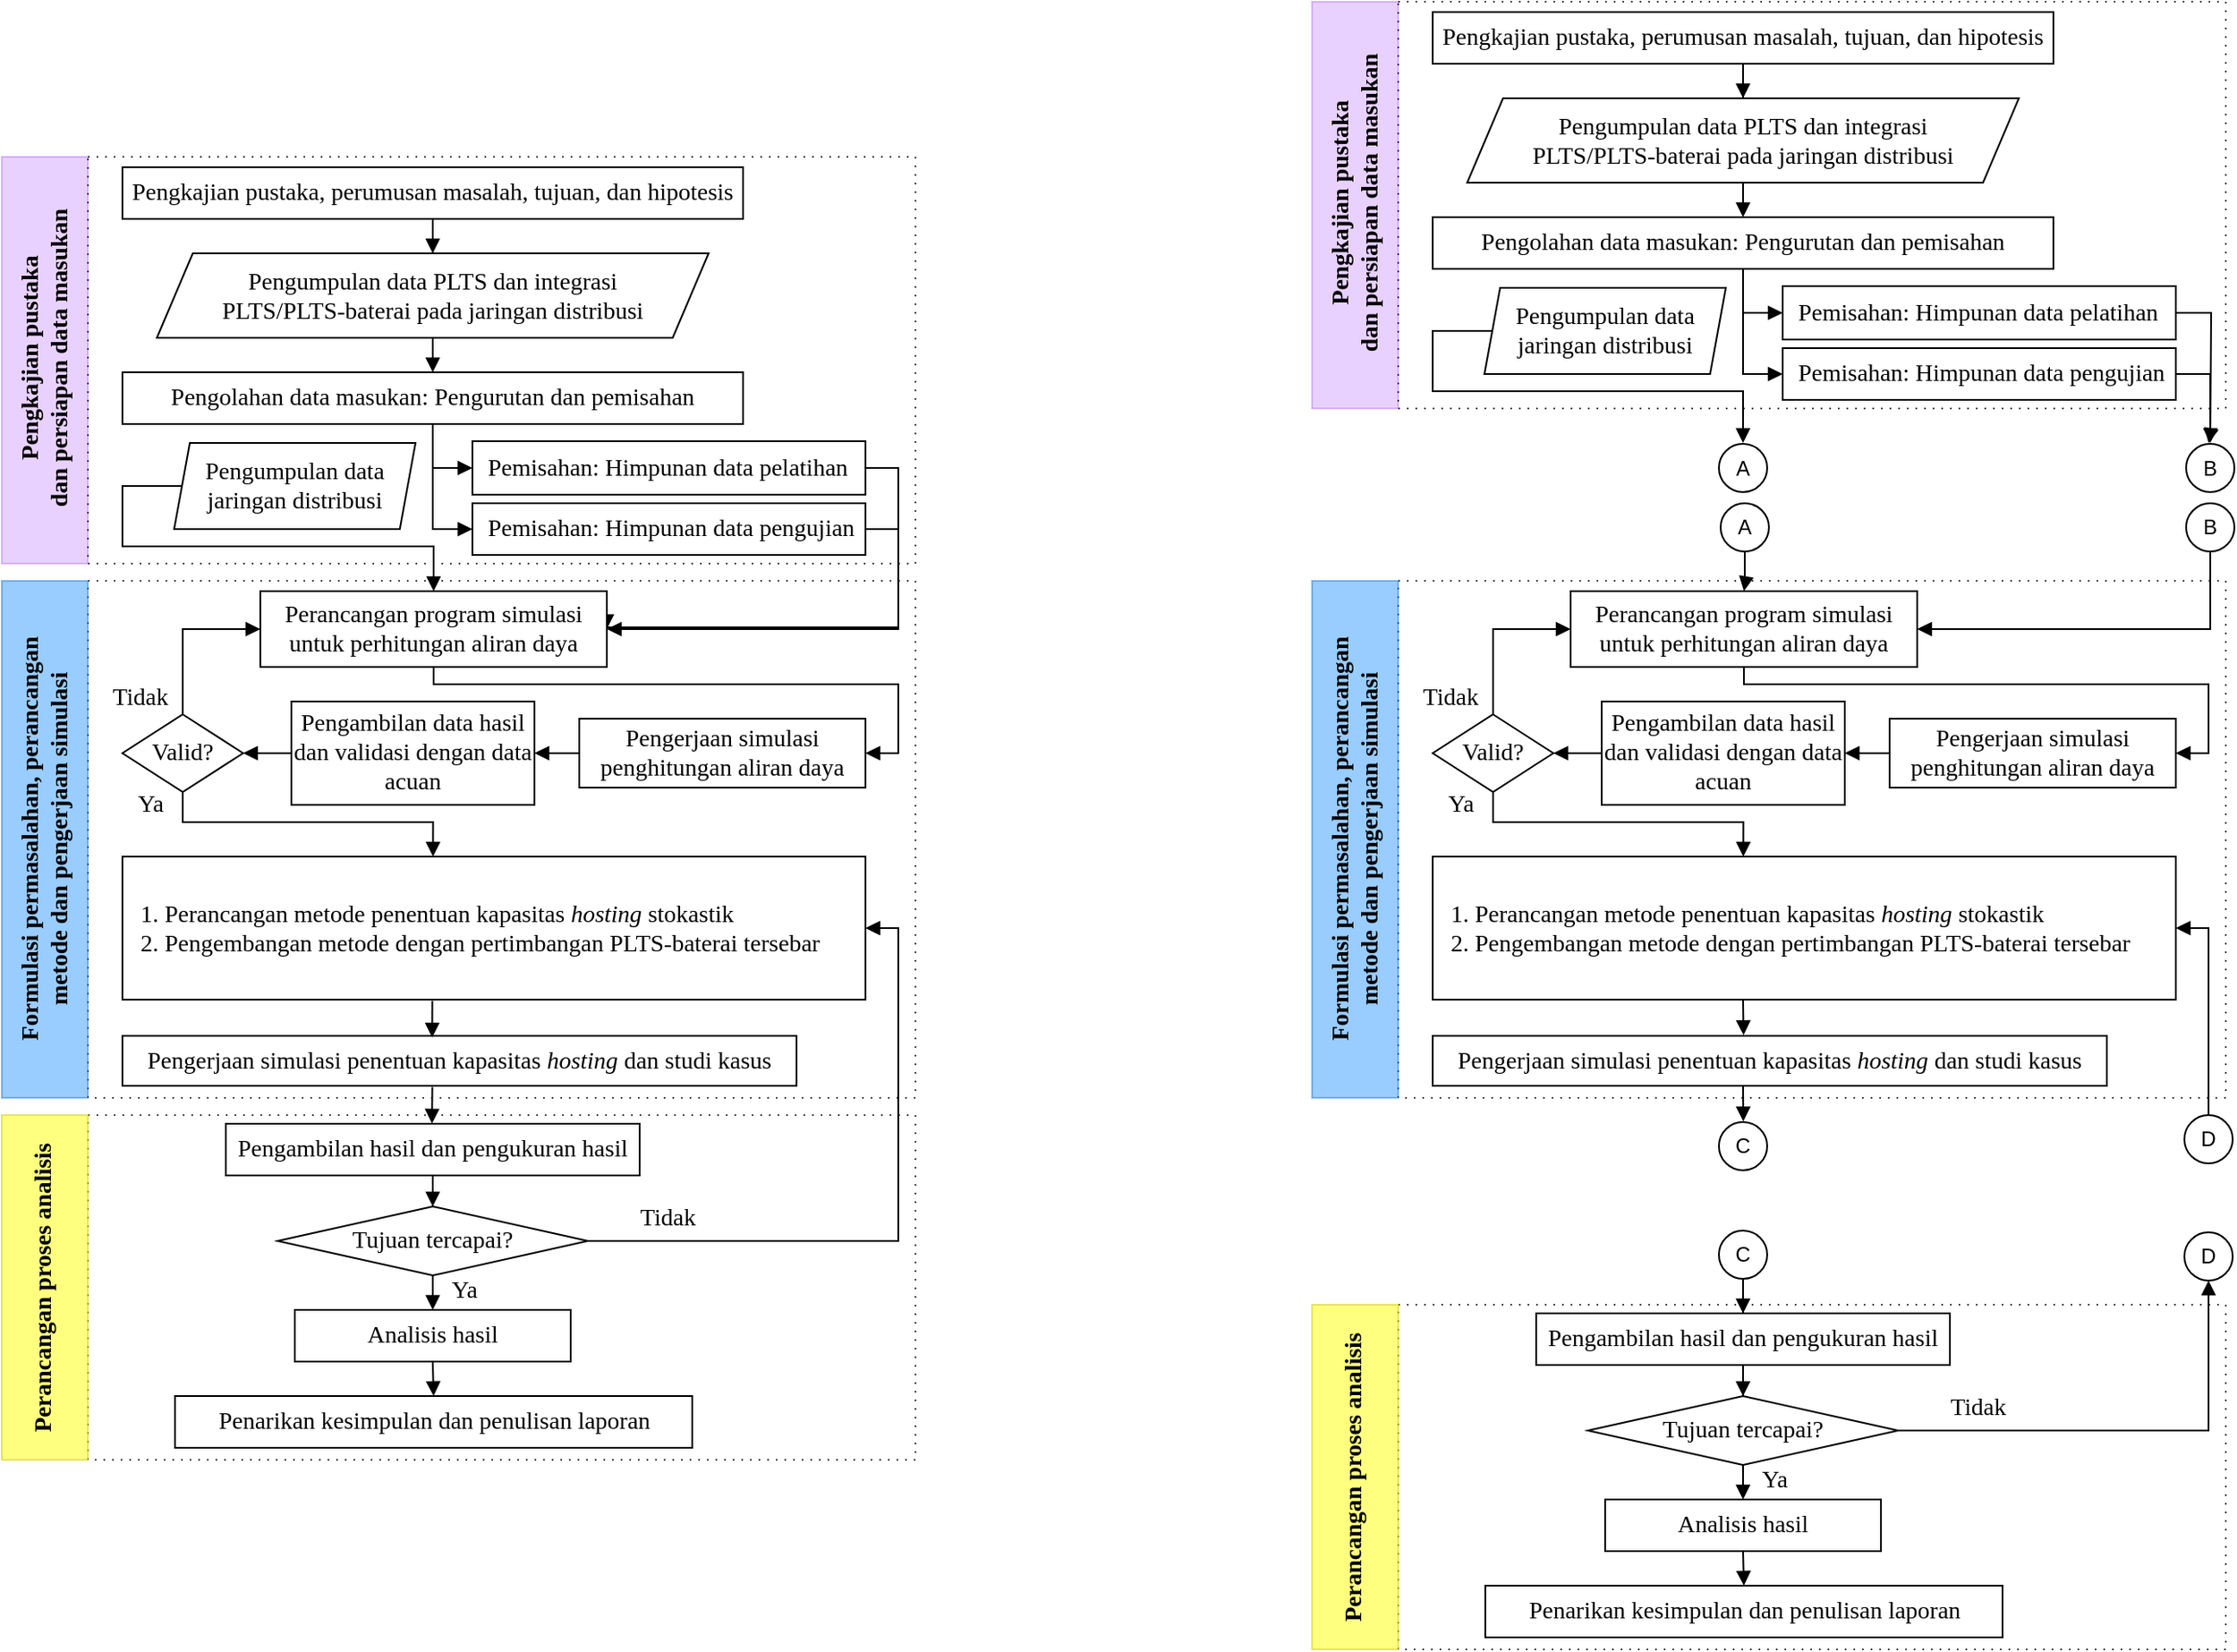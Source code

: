 <mxfile version="12.3.2" type="device" pages="1"><diagram id="JOJJXBvwJBrHt9C9s5f6" name="Page-1"><mxGraphModel dx="932" dy="658" grid="1" gridSize="10" guides="1" tooltips="1" connect="1" arrows="1" fold="1" page="1" pageScale="1" pageWidth="827" pageHeight="1169" math="0" shadow="0"><root><mxCell id="0"/><mxCell id="1" parent="0"/><mxCell id="RSlgwgDLRxcWb8TweNPF-6" value="" style="rounded=0;whiteSpace=wrap;html=1;fontFamily=Times New Roman;fontSize=14;align=left;strokeColor=#000000;fillColor=none;strokeWidth=1;glass=0;comic=0;dashed=1;dashPattern=1 4;opacity=70;" parent="1" vertex="1"><mxGeometry x="200" y="350" width="480" height="300" as="geometry"/></mxCell><mxCell id="U5oY1SONPrFrp0tc-eFU-93" value="" style="rounded=0;whiteSpace=wrap;html=1;fontFamily=Times New Roman;fontSize=14;align=left;strokeColor=#9933FF;fillColor=#B266FF;strokeWidth=1;glass=0;comic=0;opacity=30;" parent="1" vertex="1"><mxGeometry x="150" y="104" width="50" height="236" as="geometry"/></mxCell><mxCell id="U5oY1SONPrFrp0tc-eFU-96" value="" style="rounded=0;whiteSpace=wrap;html=1;fontFamily=Times New Roman;fontSize=14;align=left;strokeColor=#000000;fillColor=none;strokeWidth=1;glass=0;comic=0;dashed=1;dashPattern=1 4;opacity=70;" parent="1" vertex="1"><mxGeometry x="200" y="660" width="480" height="200" as="geometry"/></mxCell><mxCell id="5qbjkTM-ECTdAKHdsCht-11" value="" style="rounded=0;whiteSpace=wrap;html=1;fontFamily=Times New Roman;fontSize=14;align=left;strokeColor=#000000;fillColor=none;strokeWidth=1;glass=0;comic=0;dashed=1;dashPattern=1 4;opacity=70;" parent="1" vertex="1"><mxGeometry x="200" y="104" width="480" height="236" as="geometry"/></mxCell><mxCell id="5qbjkTM-ECTdAKHdsCht-9" value="" style="rounded=0;whiteSpace=wrap;html=1;fontFamily=Times New Roman;fontSize=14;align=left;strokeColor=#CCCC00;fillColor=#FFFF00;strokeWidth=1;glass=0;comic=0;opacity=50;" parent="1" vertex="1"><mxGeometry x="150" y="660" width="50" height="200" as="geometry"/></mxCell><mxCell id="U5oY1SONPrFrp0tc-eFU-94" value="" style="rounded=0;whiteSpace=wrap;html=1;fontFamily=Times New Roman;fontSize=14;align=left;strokeColor=#0066CC;fillColor=#007FFF;strokeWidth=1;glass=0;comic=0;opacity=40;" parent="1" vertex="1"><mxGeometry x="150" y="350" width="50" height="300" as="geometry"/></mxCell><mxCell id="U5oY1SONPrFrp0tc-eFU-1" value="Pengumpulan data PLTS dan integrasi&lt;br&gt;PLTS/PLTS-baterai pada jaringan distribusi" style="shape=parallelogram;perimeter=parallelogramPerimeter;whiteSpace=wrap;html=1;size=0.065;fontFamily=Times New Roman;fontSize=14;" parent="1" vertex="1"><mxGeometry x="240" y="160" width="320" height="49" as="geometry"/></mxCell><mxCell id="5qbjkTM-ECTdAKHdsCht-3" style="edgeStyle=orthogonalEdgeStyle;rounded=0;orthogonalLoop=1;jettySize=auto;html=1;entryX=0;entryY=0.5;entryDx=0;entryDy=0;endArrow=block;endFill=1;" parent="1" source="U5oY1SONPrFrp0tc-eFU-2" target="U5oY1SONPrFrp0tc-eFU-7" edge="1"><mxGeometry relative="1" as="geometry"/></mxCell><mxCell id="5qbjkTM-ECTdAKHdsCht-4" style="edgeStyle=orthogonalEdgeStyle;rounded=0;orthogonalLoop=1;jettySize=auto;html=1;entryX=0;entryY=0.5;entryDx=0;entryDy=0;endArrow=block;endFill=1;" parent="1" source="U5oY1SONPrFrp0tc-eFU-2" target="U5oY1SONPrFrp0tc-eFU-10" edge="1"><mxGeometry relative="1" as="geometry"/></mxCell><mxCell id="U5oY1SONPrFrp0tc-eFU-2" value="Pengolahan data masukan: Pengurutan dan pemisahan" style="rounded=0;whiteSpace=wrap;html=1;fontFamily=Times New Roman;fontSize=14;" parent="1" vertex="1"><mxGeometry x="220" y="229" width="360" height="30" as="geometry"/></mxCell><mxCell id="5qbjkTM-ECTdAKHdsCht-5" style="edgeStyle=orthogonalEdgeStyle;rounded=0;orthogonalLoop=1;jettySize=auto;html=1;entryX=1;entryY=0.5;entryDx=0;entryDy=0;endArrow=block;endFill=1;exitX=1;exitY=0.5;exitDx=0;exitDy=0;" parent="1" source="U5oY1SONPrFrp0tc-eFU-7" target="U5oY1SONPrFrp0tc-eFU-17" edge="1"><mxGeometry relative="1" as="geometry"><Array as="points"><mxPoint x="670" y="285"/><mxPoint x="670" y="378"/></Array></mxGeometry></mxCell><mxCell id="U5oY1SONPrFrp0tc-eFU-7" value="&amp;nbsp; Pemisahan: Himpunan data pelatihan" style="rounded=0;whiteSpace=wrap;html=1;fontFamily=Times New Roman;fontSize=14;align=left;" parent="1" vertex="1"><mxGeometry x="423" y="269" width="228" height="31" as="geometry"/></mxCell><mxCell id="5qbjkTM-ECTdAKHdsCht-6" style="edgeStyle=orthogonalEdgeStyle;rounded=0;orthogonalLoop=1;jettySize=auto;html=1;entryX=1;entryY=0.5;entryDx=0;entryDy=0;endArrow=block;endFill=1;exitX=1;exitY=0.5;exitDx=0;exitDy=0;" parent="1" source="U5oY1SONPrFrp0tc-eFU-10" target="U5oY1SONPrFrp0tc-eFU-17" edge="1"><mxGeometry relative="1" as="geometry"><Array as="points"><mxPoint x="670" y="320"/><mxPoint x="670" y="377"/></Array></mxGeometry></mxCell><mxCell id="U5oY1SONPrFrp0tc-eFU-10" value="&amp;nbsp; Pemisahan: Himpunan data pengujian" style="rounded=0;whiteSpace=wrap;html=1;fontFamily=Times New Roman;fontSize=14;align=left;" parent="1" vertex="1"><mxGeometry x="423" y="305" width="228" height="30" as="geometry"/></mxCell><mxCell id="U5oY1SONPrFrp0tc-eFU-17" value="Perancangan program simulasi untuk perhitungan aliran daya" style="rounded=0;whiteSpace=wrap;html=1;fontFamily=Times New Roman;fontSize=14;" parent="1" vertex="1"><mxGeometry x="300" y="356" width="201" height="44" as="geometry"/></mxCell><mxCell id="U5oY1SONPrFrp0tc-eFU-25" value="Pengerjaan simulasi penentuan kapasitas &lt;i&gt;hosting &lt;/i&gt;dan studi kasus" style="rounded=0;whiteSpace=wrap;html=1;fontFamily=Times New Roman;fontSize=14;" parent="1" vertex="1"><mxGeometry x="220" y="614" width="391" height="29" as="geometry"/></mxCell><mxCell id="RSlgwgDLRxcWb8TweNPF-4" style="edgeStyle=orthogonalEdgeStyle;rounded=0;orthogonalLoop=1;jettySize=auto;html=1;entryX=1;entryY=0.5;entryDx=0;entryDy=0;endArrow=block;endFill=1;" parent="1" source="U5oY1SONPrFrp0tc-eFU-38" target="U5oY1SONPrFrp0tc-eFU-40" edge="1"><mxGeometry relative="1" as="geometry"/></mxCell><mxCell id="U5oY1SONPrFrp0tc-eFU-38" value="Pengerjaan simulasi penghitungan aliran daya" style="rounded=0;whiteSpace=wrap;html=1;fontFamily=Times New Roman;fontSize=14;" parent="1" vertex="1"><mxGeometry x="485" y="430" width="166" height="40" as="geometry"/></mxCell><mxCell id="U5oY1SONPrFrp0tc-eFU-57" style="edgeStyle=orthogonalEdgeStyle;rounded=0;orthogonalLoop=1;jettySize=auto;html=1;endArrow=block;endFill=1;fontFamily=Times New Roman;fontSize=14;" parent="1" source="U5oY1SONPrFrp0tc-eFU-54" target="U5oY1SONPrFrp0tc-eFU-56" edge="1"><mxGeometry relative="1" as="geometry"/></mxCell><mxCell id="U5oY1SONPrFrp0tc-eFU-54" value="Pengambilan hasil dan pengukuran hasil" style="rounded=0;whiteSpace=wrap;html=1;fontFamily=Times New Roman;fontSize=14;" parent="1" vertex="1"><mxGeometry x="280" y="665" width="240" height="30" as="geometry"/></mxCell><mxCell id="U5oY1SONPrFrp0tc-eFU-80" style="edgeStyle=orthogonalEdgeStyle;rounded=0;orthogonalLoop=1;jettySize=auto;html=1;endArrow=block;endFill=1;fontFamily=Times New Roman;fontSize=14;entryX=1;entryY=0.5;entryDx=0;entryDy=0;exitX=1;exitY=0.5;exitDx=0;exitDy=0;" parent="1" source="U5oY1SONPrFrp0tc-eFU-56" target="U5oY1SONPrFrp0tc-eFU-84" edge="1"><mxGeometry relative="1" as="geometry"><mxPoint x="599.833" y="588.833" as="targetPoint"/><Array as="points"><mxPoint x="670" y="733"/><mxPoint x="670" y="552"/></Array><mxPoint x="509.833" y="773.833" as="sourcePoint"/></mxGeometry></mxCell><mxCell id="U5oY1SONPrFrp0tc-eFU-56" value="Tujuan tercapai?" style="rhombus;whiteSpace=wrap;html=1;fontFamily=Times New Roman;fontSize=14;" parent="1" vertex="1"><mxGeometry x="310" y="713" width="180" height="40" as="geometry"/></mxCell><mxCell id="U5oY1SONPrFrp0tc-eFU-61" value="Analisis hasil" style="rounded=0;whiteSpace=wrap;html=1;fontFamily=Times New Roman;fontSize=14;" parent="1" vertex="1"><mxGeometry x="320" y="773" width="160" height="30" as="geometry"/></mxCell><mxCell id="U5oY1SONPrFrp0tc-eFU-67" style="edgeStyle=orthogonalEdgeStyle;rounded=0;orthogonalLoop=1;jettySize=auto;html=1;entryX=0.5;entryY=0;entryDx=0;entryDy=0;endArrow=block;endFill=1;fontFamily=Times New Roman;fontSize=14;exitX=0;exitY=0.5;exitDx=0;exitDy=0;" parent="1" source="U5oY1SONPrFrp0tc-eFU-66" target="U5oY1SONPrFrp0tc-eFU-17" edge="1"><mxGeometry relative="1" as="geometry"><Array as="points"><mxPoint x="220" y="295"/><mxPoint x="220" y="330"/><mxPoint x="400" y="330"/></Array></mxGeometry></mxCell><mxCell id="U5oY1SONPrFrp0tc-eFU-66" value="Pengumpulan data&lt;br&gt;jaringan distribusi" style="shape=parallelogram;perimeter=parallelogramPerimeter;whiteSpace=wrap;html=1;size=0.065;fontFamily=Times New Roman;fontSize=14;" parent="1" vertex="1"><mxGeometry x="250" y="270" width="140" height="50" as="geometry"/></mxCell><mxCell id="U5oY1SONPrFrp0tc-eFU-73" value="Perancangan proses analisis" style="text;html=1;align=center;verticalAlign=middle;resizable=0;points=[];;autosize=1;fontSize=14;fontFamily=Times New Roman;direction=west;rotation=270;fontStyle=1" parent="1" vertex="1"><mxGeometry x="84.5" y="751" width="180" height="20" as="geometry"/></mxCell><mxCell id="U5oY1SONPrFrp0tc-eFU-74" value="Formulasi permasalahan, perancangan&lt;br&gt;metode dan pengerjaan simulasi" style="text;html=1;align=center;verticalAlign=middle;resizable=0;points=[];;autosize=1;fontSize=14;fontFamily=Times New Roman;direction=west;rotation=270;fontStyle=1" parent="1" vertex="1"><mxGeometry x="50" y="480" width="250" height="40" as="geometry"/></mxCell><mxCell id="U5oY1SONPrFrp0tc-eFU-75" value="Pengkajian pustaka&lt;br&gt;dan persiapan data masukan" style="text;html=1;align=center;verticalAlign=middle;resizable=0;points=[];;autosize=1;fontSize=14;fontFamily=Times New Roman;direction=west;rotation=270;fontStyle=1" parent="1" vertex="1"><mxGeometry x="79.5" y="201.5" width="190" height="40" as="geometry"/></mxCell><mxCell id="U5oY1SONPrFrp0tc-eFU-76" value="Penarikan kesimpulan dan penulisan laporan" style="rounded=0;whiteSpace=wrap;html=1;fontFamily=Times New Roman;fontSize=14;" parent="1" vertex="1"><mxGeometry x="250.5" y="823" width="300" height="30" as="geometry"/></mxCell><mxCell id="U5oY1SONPrFrp0tc-eFU-79" style="edgeStyle=orthogonalEdgeStyle;rounded=0;orthogonalLoop=1;jettySize=auto;html=1;entryX=0.5;entryY=0;entryDx=0;entryDy=0;endArrow=block;endFill=1;fontFamily=Times New Roman;fontSize=14;" parent="1" source="U5oY1SONPrFrp0tc-eFU-78" target="U5oY1SONPrFrp0tc-eFU-1" edge="1"><mxGeometry relative="1" as="geometry"/></mxCell><mxCell id="U5oY1SONPrFrp0tc-eFU-78" value="Pengkajian pustaka, perumusan masalah, tujuan, dan hipotesis" style="rounded=0;whiteSpace=wrap;html=1;fontFamily=Times New Roman;fontSize=14;" parent="1" vertex="1"><mxGeometry x="220" y="110" width="360" height="30" as="geometry"/></mxCell><mxCell id="U5oY1SONPrFrp0tc-eFU-84" value="&lt;font face=&quot;Times New Roman&quot; style=&quot;font-size: 14px&quot;&gt;&amp;nbsp;1. Perancangan metode penentuan kapasitas &lt;i&gt;hosting &lt;/i&gt;stokastik&lt;/font&gt;&lt;br style=&quot;font-size: 14px&quot;&gt;&amp;nbsp;2.&lt;span style=&quot;font-family: &amp;#34;times new roman&amp;#34; ; font-size: 14px&quot;&gt;&amp;nbsp;&lt;/span&gt;&lt;font face=&quot;times new roman&quot;&gt;Pengembangan metode dengan pertimbangan PLTS-baterai tersebar&lt;/font&gt;" style="shape=process;whiteSpace=wrap;html=1;backgroundOutline=1;fontFamily=Times New Roman;fontSize=14;align=left;size=0;spacing=7;" parent="1" vertex="1"><mxGeometry x="220" y="510" width="431" height="83" as="geometry"/></mxCell><mxCell id="U5oY1SONPrFrp0tc-eFU-91" value="Tidak" style="text;html=1;align=center;verticalAlign=middle;resizable=0;points=[];;autosize=1;fontSize=14;fontFamily=Times New Roman;" parent="1" vertex="1"><mxGeometry x="511" y="709.5" width="50" height="20" as="geometry"/></mxCell><mxCell id="U5oY1SONPrFrp0tc-eFU-92" value="Ya" style="text;html=1;align=center;verticalAlign=middle;resizable=0;points=[];;autosize=1;fontSize=14;fontFamily=Times New Roman;" parent="1" vertex="1"><mxGeometry x="402.5" y="752" width="30" height="20" as="geometry"/></mxCell><mxCell id="5qbjkTM-ECTdAKHdsCht-7" style="edgeStyle=orthogonalEdgeStyle;rounded=0;orthogonalLoop=1;jettySize=auto;html=1;entryX=0.5;entryY=0;entryDx=0;entryDy=0;endArrow=block;endFill=1;fontFamily=Times New Roman;fontSize=14;exitX=0.5;exitY=1;exitDx=0;exitDy=0;" parent="1" source="U5oY1SONPrFrp0tc-eFU-1" target="U5oY1SONPrFrp0tc-eFU-2" edge="1"><mxGeometry relative="1" as="geometry"><mxPoint x="409.833" y="149" as="sourcePoint"/><mxPoint x="409.833" y="169.667" as="targetPoint"/></mxGeometry></mxCell><mxCell id="5qbjkTM-ECTdAKHdsCht-8" style="edgeStyle=orthogonalEdgeStyle;rounded=0;orthogonalLoop=1;jettySize=auto;html=1;endArrow=block;endFill=1;fontFamily=Times New Roman;fontSize=14;exitX=0.5;exitY=1;exitDx=0;exitDy=0;entryX=1;entryY=0.5;entryDx=0;entryDy=0;" parent="1" source="U5oY1SONPrFrp0tc-eFU-17" target="U5oY1SONPrFrp0tc-eFU-38" edge="1"><mxGeometry relative="1" as="geometry"><mxPoint x="409.4" y="535.965" as="sourcePoint"/><mxPoint x="400" y="420" as="targetPoint"/><Array as="points"><mxPoint x="400" y="410"/><mxPoint x="670" y="410"/><mxPoint x="670" y="450"/></Array></mxGeometry></mxCell><mxCell id="MbbdVuY-Ka171IzyDY5e-2" style="edgeStyle=orthogonalEdgeStyle;rounded=0;orthogonalLoop=1;jettySize=auto;html=1;endArrow=block;endFill=1;fontFamily=Times New Roman;fontSize=14;entryX=0.5;entryY=0;entryDx=0;entryDy=0;exitX=0.5;exitY=1;exitDx=0;exitDy=0;" parent="1" source="U5oY1SONPrFrp0tc-eFU-61" target="U5oY1SONPrFrp0tc-eFU-76" edge="1"><mxGeometry relative="1" as="geometry"><mxPoint x="399" y="813" as="sourcePoint"/><mxPoint x="413.6" y="835.2" as="targetPoint"/></mxGeometry></mxCell><mxCell id="MbbdVuY-Ka171IzyDY5e-4" style="edgeStyle=orthogonalEdgeStyle;rounded=0;orthogonalLoop=1;jettySize=auto;html=1;endArrow=block;endFill=1;fontFamily=Times New Roman;fontSize=14;entryX=0.5;entryY=0;entryDx=0;entryDy=0;exitX=0.5;exitY=1;exitDx=0;exitDy=0;" parent="1" source="U5oY1SONPrFrp0tc-eFU-56" target="U5oY1SONPrFrp0tc-eFU-61" edge="1"><mxGeometry relative="1" as="geometry"><mxPoint x="409" y="823" as="sourcePoint"/><mxPoint x="409.4" y="848" as="targetPoint"/></mxGeometry></mxCell><mxCell id="MbbdVuY-Ka171IzyDY5e-6" style="edgeStyle=orthogonalEdgeStyle;rounded=0;orthogonalLoop=1;jettySize=auto;html=1;endArrow=block;endFill=1;fontFamily=Times New Roman;fontSize=14;exitX=0.5;exitY=1;exitDx=0;exitDy=0;entryX=0.5;entryY=0;entryDx=0;entryDy=0;" parent="1" edge="1"><mxGeometry relative="1" as="geometry"><mxPoint x="399.759" y="593.724" as="sourcePoint"/><mxPoint x="399.667" y="615" as="targetPoint"/></mxGeometry></mxCell><mxCell id="RSlgwgDLRxcWb8TweNPF-7" style="edgeStyle=orthogonalEdgeStyle;rounded=0;orthogonalLoop=1;jettySize=auto;html=1;entryX=0.418;entryY=0;entryDx=0;entryDy=0;entryPerimeter=0;endArrow=block;endFill=1;" parent="1" source="U5oY1SONPrFrp0tc-eFU-42" target="U5oY1SONPrFrp0tc-eFU-84" edge="1"><mxGeometry relative="1" as="geometry"><Array as="points"><mxPoint x="255" y="490"/><mxPoint x="400" y="490"/></Array></mxGeometry></mxCell><mxCell id="RSlgwgDLRxcWb8TweNPF-9" style="edgeStyle=orthogonalEdgeStyle;rounded=0;orthogonalLoop=1;jettySize=auto;html=1;entryX=0;entryY=0.5;entryDx=0;entryDy=0;endArrow=block;endFill=1;exitX=0.5;exitY=0;exitDx=0;exitDy=0;" parent="1" source="U5oY1SONPrFrp0tc-eFU-42" target="U5oY1SONPrFrp0tc-eFU-17" edge="1"><mxGeometry relative="1" as="geometry"/></mxCell><mxCell id="U5oY1SONPrFrp0tc-eFU-42" value="Valid?" style="rhombus;whiteSpace=wrap;html=1;fontFamily=Times New Roman;fontSize=14;" parent="1" vertex="1"><mxGeometry x="220" y="427.5" width="70" height="45" as="geometry"/></mxCell><mxCell id="MbbdVuY-Ka171IzyDY5e-7" style="edgeStyle=orthogonalEdgeStyle;rounded=0;orthogonalLoop=1;jettySize=auto;html=1;endArrow=block;endFill=1;fontFamily=Times New Roman;fontSize=14;exitX=0.5;exitY=1;exitDx=0;exitDy=0;entryX=0.5;entryY=0;entryDx=0;entryDy=0;" parent="1" edge="1"><mxGeometry relative="1" as="geometry"><mxPoint x="399.759" y="643.724" as="sourcePoint"/><mxPoint x="399.556" y="664.889" as="targetPoint"/></mxGeometry></mxCell><mxCell id="RSlgwgDLRxcWb8TweNPF-5" style="edgeStyle=orthogonalEdgeStyle;rounded=0;orthogonalLoop=1;jettySize=auto;html=1;entryX=1;entryY=0.5;entryDx=0;entryDy=0;endArrow=block;endFill=1;" parent="1" source="U5oY1SONPrFrp0tc-eFU-40" target="U5oY1SONPrFrp0tc-eFU-42" edge="1"><mxGeometry relative="1" as="geometry"/></mxCell><mxCell id="U5oY1SONPrFrp0tc-eFU-40" value="Pengambilan data hasil dan validasi dengan data acuan" style="rounded=0;whiteSpace=wrap;html=1;fontFamily=Times New Roman;fontSize=14;" parent="1" vertex="1"><mxGeometry x="318" y="420" width="141" height="60" as="geometry"/></mxCell><mxCell id="8ej8D6ucsfhSE437zEQP-1" value="Tidak" style="text;html=1;align=center;verticalAlign=middle;resizable=0;points=[];;autosize=1;fontSize=14;fontFamily=Times New Roman;" parent="1" vertex="1"><mxGeometry x="205" y="407.5" width="50" height="20" as="geometry"/></mxCell><mxCell id="8ej8D6ucsfhSE437zEQP-2" value="Ya" style="text;html=1;align=center;verticalAlign=middle;resizable=0;points=[];;autosize=1;fontSize=14;fontFamily=Times New Roman;" parent="1" vertex="1"><mxGeometry x="220.5" y="470" width="30" height="20" as="geometry"/></mxCell><mxCell id="VgjRWZpR23dgMD5Xn0Rt-1" value="" style="rounded=0;whiteSpace=wrap;html=1;fontFamily=Times New Roman;fontSize=14;align=left;strokeColor=#000000;fillColor=none;strokeWidth=1;glass=0;comic=0;dashed=1;dashPattern=1 4;opacity=70;" parent="1" vertex="1"><mxGeometry x="960" y="350" width="480" height="300" as="geometry"/></mxCell><mxCell id="VgjRWZpR23dgMD5Xn0Rt-2" value="" style="rounded=0;whiteSpace=wrap;html=1;fontFamily=Times New Roman;fontSize=14;align=left;strokeColor=#9933FF;fillColor=#B266FF;strokeWidth=1;glass=0;comic=0;opacity=30;" parent="1" vertex="1"><mxGeometry x="910" y="14" width="50" height="236" as="geometry"/></mxCell><mxCell id="VgjRWZpR23dgMD5Xn0Rt-3" value="" style="rounded=0;whiteSpace=wrap;html=1;fontFamily=Times New Roman;fontSize=14;align=left;strokeColor=#000000;fillColor=none;strokeWidth=1;glass=0;comic=0;dashed=1;dashPattern=1 4;opacity=70;" parent="1" vertex="1"><mxGeometry x="960" y="770" width="480" height="200" as="geometry"/></mxCell><mxCell id="VgjRWZpR23dgMD5Xn0Rt-4" value="" style="rounded=0;whiteSpace=wrap;html=1;fontFamily=Times New Roman;fontSize=14;align=left;strokeColor=#000000;fillColor=none;strokeWidth=1;glass=0;comic=0;dashed=1;dashPattern=1 4;opacity=70;" parent="1" vertex="1"><mxGeometry x="960" y="14" width="480" height="236" as="geometry"/></mxCell><mxCell id="VgjRWZpR23dgMD5Xn0Rt-5" value="" style="rounded=0;whiteSpace=wrap;html=1;fontFamily=Times New Roman;fontSize=14;align=left;strokeColor=#CCCC00;fillColor=#FFFF00;strokeWidth=1;glass=0;comic=0;opacity=50;" parent="1" vertex="1"><mxGeometry x="910" y="770" width="50" height="200" as="geometry"/></mxCell><mxCell id="VgjRWZpR23dgMD5Xn0Rt-6" value="" style="rounded=0;whiteSpace=wrap;html=1;fontFamily=Times New Roman;fontSize=14;align=left;strokeColor=#0066CC;fillColor=#007FFF;strokeWidth=1;glass=0;comic=0;opacity=40;" parent="1" vertex="1"><mxGeometry x="910" y="350" width="50" height="300" as="geometry"/></mxCell><mxCell id="VgjRWZpR23dgMD5Xn0Rt-7" value="Pengumpulan data PLTS dan integrasi&lt;br&gt;PLTS/PLTS-baterai pada jaringan distribusi" style="shape=parallelogram;perimeter=parallelogramPerimeter;whiteSpace=wrap;html=1;size=0.065;fontFamily=Times New Roman;fontSize=14;" parent="1" vertex="1"><mxGeometry x="1000" y="70" width="320" height="49" as="geometry"/></mxCell><mxCell id="VgjRWZpR23dgMD5Xn0Rt-8" style="edgeStyle=orthogonalEdgeStyle;rounded=0;orthogonalLoop=1;jettySize=auto;html=1;entryX=0;entryY=0.5;entryDx=0;entryDy=0;endArrow=block;endFill=1;" parent="1" source="VgjRWZpR23dgMD5Xn0Rt-10" target="VgjRWZpR23dgMD5Xn0Rt-12" edge="1"><mxGeometry relative="1" as="geometry"/></mxCell><mxCell id="VgjRWZpR23dgMD5Xn0Rt-9" style="edgeStyle=orthogonalEdgeStyle;rounded=0;orthogonalLoop=1;jettySize=auto;html=1;entryX=0;entryY=0.5;entryDx=0;entryDy=0;endArrow=block;endFill=1;" parent="1" source="VgjRWZpR23dgMD5Xn0Rt-10" target="VgjRWZpR23dgMD5Xn0Rt-14" edge="1"><mxGeometry relative="1" as="geometry"/></mxCell><mxCell id="VgjRWZpR23dgMD5Xn0Rt-10" value="Pengolahan data masukan: Pengurutan dan pemisahan" style="rounded=0;whiteSpace=wrap;html=1;fontFamily=Times New Roman;fontSize=14;" parent="1" vertex="1"><mxGeometry x="980" y="139" width="360" height="30" as="geometry"/></mxCell><mxCell id="VgjRWZpR23dgMD5Xn0Rt-49" style="edgeStyle=orthogonalEdgeStyle;rounded=0;orthogonalLoop=1;jettySize=auto;html=1;endArrow=block;endFill=1;" parent="1" source="VgjRWZpR23dgMD5Xn0Rt-12" edge="1"><mxGeometry relative="1" as="geometry"><mxPoint x="1431" y="270" as="targetPoint"/></mxGeometry></mxCell><mxCell id="VgjRWZpR23dgMD5Xn0Rt-12" value="&amp;nbsp; Pemisahan: Himpunan data pelatihan" style="rounded=0;whiteSpace=wrap;html=1;fontFamily=Times New Roman;fontSize=14;align=left;" parent="1" vertex="1"><mxGeometry x="1183" y="179" width="228" height="31" as="geometry"/></mxCell><mxCell id="VgjRWZpR23dgMD5Xn0Rt-50" style="edgeStyle=orthogonalEdgeStyle;rounded=0;orthogonalLoop=1;jettySize=auto;html=1;endArrow=block;endFill=1;" parent="1" source="VgjRWZpR23dgMD5Xn0Rt-14" edge="1"><mxGeometry relative="1" as="geometry"><mxPoint x="1430" y="270" as="targetPoint"/></mxGeometry></mxCell><mxCell id="VgjRWZpR23dgMD5Xn0Rt-14" value="&amp;nbsp; Pemisahan: Himpunan data pengujian" style="rounded=0;whiteSpace=wrap;html=1;fontFamily=Times New Roman;fontSize=14;align=left;" parent="1" vertex="1"><mxGeometry x="1183" y="215" width="228" height="30" as="geometry"/></mxCell><mxCell id="VgjRWZpR23dgMD5Xn0Rt-15" value="Perancangan program simulasi untuk perhitungan aliran daya" style="rounded=0;whiteSpace=wrap;html=1;fontFamily=Times New Roman;fontSize=14;" parent="1" vertex="1"><mxGeometry x="1060" y="356" width="201" height="44" as="geometry"/></mxCell><mxCell id="VgjRWZpR23dgMD5Xn0Rt-16" value="Pengerjaan simulasi penentuan kapasitas &lt;i&gt;hosting &lt;/i&gt;dan studi kasus" style="rounded=0;whiteSpace=wrap;html=1;fontFamily=Times New Roman;fontSize=14;" parent="1" vertex="1"><mxGeometry x="980" y="614" width="391" height="29" as="geometry"/></mxCell><mxCell id="VgjRWZpR23dgMD5Xn0Rt-17" style="edgeStyle=orthogonalEdgeStyle;rounded=0;orthogonalLoop=1;jettySize=auto;html=1;entryX=1;entryY=0.5;entryDx=0;entryDy=0;endArrow=block;endFill=1;" parent="1" source="VgjRWZpR23dgMD5Xn0Rt-18" target="VgjRWZpR23dgMD5Xn0Rt-45" edge="1"><mxGeometry relative="1" as="geometry"/></mxCell><mxCell id="VgjRWZpR23dgMD5Xn0Rt-18" value="Pengerjaan simulasi penghitungan aliran daya" style="rounded=0;whiteSpace=wrap;html=1;fontFamily=Times New Roman;fontSize=14;" parent="1" vertex="1"><mxGeometry x="1245" y="430" width="166" height="40" as="geometry"/></mxCell><mxCell id="VgjRWZpR23dgMD5Xn0Rt-19" style="edgeStyle=orthogonalEdgeStyle;rounded=0;orthogonalLoop=1;jettySize=auto;html=1;endArrow=block;endFill=1;fontFamily=Times New Roman;fontSize=14;" parent="1" source="VgjRWZpR23dgMD5Xn0Rt-20" target="VgjRWZpR23dgMD5Xn0Rt-22" edge="1"><mxGeometry relative="1" as="geometry"/></mxCell><mxCell id="VgjRWZpR23dgMD5Xn0Rt-20" value="Pengambilan hasil dan pengukuran hasil" style="rounded=0;whiteSpace=wrap;html=1;fontFamily=Times New Roman;fontSize=14;" parent="1" vertex="1"><mxGeometry x="1040" y="775" width="240" height="30" as="geometry"/></mxCell><mxCell id="VgjRWZpR23dgMD5Xn0Rt-21" style="edgeStyle=orthogonalEdgeStyle;rounded=0;orthogonalLoop=1;jettySize=auto;html=1;endArrow=block;endFill=1;fontFamily=Times New Roman;fontSize=14;entryX=1;entryY=0.5;entryDx=0;entryDy=0;" parent="1" target="VgjRWZpR23dgMD5Xn0Rt-32" edge="1"><mxGeometry relative="1" as="geometry"><mxPoint x="1359.833" y="588.833" as="targetPoint"/><Array as="points"><mxPoint x="1430" y="551"/></Array><mxPoint x="1430" y="660" as="sourcePoint"/></mxGeometry></mxCell><mxCell id="VgjRWZpR23dgMD5Xn0Rt-62" style="edgeStyle=orthogonalEdgeStyle;rounded=0;orthogonalLoop=1;jettySize=auto;html=1;entryX=0.5;entryY=1;entryDx=0;entryDy=0;endArrow=block;endFill=1;" parent="1" source="VgjRWZpR23dgMD5Xn0Rt-22" target="VgjRWZpR23dgMD5Xn0Rt-60" edge="1"><mxGeometry relative="1" as="geometry"/></mxCell><mxCell id="VgjRWZpR23dgMD5Xn0Rt-22" value="Tujuan tercapai?" style="rhombus;whiteSpace=wrap;html=1;fontFamily=Times New Roman;fontSize=14;" parent="1" vertex="1"><mxGeometry x="1070" y="823" width="180" height="40" as="geometry"/></mxCell><mxCell id="VgjRWZpR23dgMD5Xn0Rt-23" value="Analisis hasil" style="rounded=0;whiteSpace=wrap;html=1;fontFamily=Times New Roman;fontSize=14;" parent="1" vertex="1"><mxGeometry x="1080" y="883" width="160" height="30" as="geometry"/></mxCell><mxCell id="VgjRWZpR23dgMD5Xn0Rt-24" style="edgeStyle=orthogonalEdgeStyle;rounded=0;orthogonalLoop=1;jettySize=auto;html=1;endArrow=block;endFill=1;fontFamily=Times New Roman;fontSize=14;exitX=0;exitY=0.5;exitDx=0;exitDy=0;" parent="1" source="VgjRWZpR23dgMD5Xn0Rt-25" edge="1"><mxGeometry relative="1" as="geometry"><Array as="points"><mxPoint x="980" y="205"/><mxPoint x="980" y="240"/><mxPoint x="1160" y="240"/></Array><mxPoint x="1160" y="270" as="targetPoint"/></mxGeometry></mxCell><mxCell id="VgjRWZpR23dgMD5Xn0Rt-25" value="Pengumpulan data&lt;br&gt;jaringan distribusi" style="shape=parallelogram;perimeter=parallelogramPerimeter;whiteSpace=wrap;html=1;size=0.065;fontFamily=Times New Roman;fontSize=14;" parent="1" vertex="1"><mxGeometry x="1010" y="180" width="140" height="50" as="geometry"/></mxCell><mxCell id="VgjRWZpR23dgMD5Xn0Rt-26" value="Perancangan proses analisis" style="text;html=1;align=center;verticalAlign=middle;resizable=0;points=[];;autosize=1;fontSize=14;fontFamily=Times New Roman;direction=west;rotation=270;fontStyle=1" parent="1" vertex="1"><mxGeometry x="844.5" y="861" width="180" height="20" as="geometry"/></mxCell><mxCell id="VgjRWZpR23dgMD5Xn0Rt-27" value="Formulasi permasalahan, perancangan&lt;br&gt;metode dan pengerjaan simulasi" style="text;html=1;align=center;verticalAlign=middle;resizable=0;points=[];;autosize=1;fontSize=14;fontFamily=Times New Roman;direction=west;rotation=270;fontStyle=1" parent="1" vertex="1"><mxGeometry x="810" y="480" width="250" height="40" as="geometry"/></mxCell><mxCell id="VgjRWZpR23dgMD5Xn0Rt-28" value="Pengkajian pustaka&lt;br&gt;dan persiapan data masukan" style="text;html=1;align=center;verticalAlign=middle;resizable=0;points=[];;autosize=1;fontSize=14;fontFamily=Times New Roman;direction=west;rotation=270;fontStyle=1" parent="1" vertex="1"><mxGeometry x="839.5" y="111.5" width="190" height="40" as="geometry"/></mxCell><mxCell id="VgjRWZpR23dgMD5Xn0Rt-29" value="Penarikan kesimpulan dan penulisan laporan" style="rounded=0;whiteSpace=wrap;html=1;fontFamily=Times New Roman;fontSize=14;" parent="1" vertex="1"><mxGeometry x="1010.5" y="933" width="300" height="30" as="geometry"/></mxCell><mxCell id="VgjRWZpR23dgMD5Xn0Rt-30" style="edgeStyle=orthogonalEdgeStyle;rounded=0;orthogonalLoop=1;jettySize=auto;html=1;entryX=0.5;entryY=0;entryDx=0;entryDy=0;endArrow=block;endFill=1;fontFamily=Times New Roman;fontSize=14;" parent="1" source="VgjRWZpR23dgMD5Xn0Rt-31" target="VgjRWZpR23dgMD5Xn0Rt-7" edge="1"><mxGeometry relative="1" as="geometry"/></mxCell><mxCell id="VgjRWZpR23dgMD5Xn0Rt-31" value="Pengkajian pustaka, perumusan masalah, tujuan, dan hipotesis" style="rounded=0;whiteSpace=wrap;html=1;fontFamily=Times New Roman;fontSize=14;" parent="1" vertex="1"><mxGeometry x="980" y="20" width="360" height="30" as="geometry"/></mxCell><mxCell id="VgjRWZpR23dgMD5Xn0Rt-32" value="&lt;font face=&quot;Times New Roman&quot; style=&quot;font-size: 14px&quot;&gt;&amp;nbsp;1. Perancangan metode penentuan kapasitas &lt;i&gt;hosting &lt;/i&gt;stokastik&lt;/font&gt;&lt;br style=&quot;font-size: 14px&quot;&gt;&amp;nbsp;2.&lt;span style=&quot;font-family: &amp;#34;times new roman&amp;#34; ; font-size: 14px&quot;&gt;&amp;nbsp;&lt;/span&gt;&lt;font face=&quot;times new roman&quot;&gt;Pengembangan metode dengan pertimbangan PLTS-baterai tersebar&lt;/font&gt;" style="shape=process;whiteSpace=wrap;html=1;backgroundOutline=1;fontFamily=Times New Roman;fontSize=14;align=left;size=0;spacing=7;" parent="1" vertex="1"><mxGeometry x="980" y="510" width="431" height="83" as="geometry"/></mxCell><mxCell id="VgjRWZpR23dgMD5Xn0Rt-33" value="Tidak" style="text;html=1;align=center;verticalAlign=middle;resizable=0;points=[];;autosize=1;fontSize=14;fontFamily=Times New Roman;" parent="1" vertex="1"><mxGeometry x="1271" y="819.5" width="50" height="20" as="geometry"/></mxCell><mxCell id="VgjRWZpR23dgMD5Xn0Rt-34" value="Ya" style="text;html=1;align=center;verticalAlign=middle;resizable=0;points=[];;autosize=1;fontSize=14;fontFamily=Times New Roman;" parent="1" vertex="1"><mxGeometry x="1162.5" y="862" width="30" height="20" as="geometry"/></mxCell><mxCell id="VgjRWZpR23dgMD5Xn0Rt-35" style="edgeStyle=orthogonalEdgeStyle;rounded=0;orthogonalLoop=1;jettySize=auto;html=1;entryX=0.5;entryY=0;entryDx=0;entryDy=0;endArrow=block;endFill=1;fontFamily=Times New Roman;fontSize=14;exitX=0.5;exitY=1;exitDx=0;exitDy=0;" parent="1" source="VgjRWZpR23dgMD5Xn0Rt-7" target="VgjRWZpR23dgMD5Xn0Rt-10" edge="1"><mxGeometry relative="1" as="geometry"><mxPoint x="1169.833" y="59" as="sourcePoint"/><mxPoint x="1169.833" y="79.667" as="targetPoint"/></mxGeometry></mxCell><mxCell id="VgjRWZpR23dgMD5Xn0Rt-36" style="edgeStyle=orthogonalEdgeStyle;rounded=0;orthogonalLoop=1;jettySize=auto;html=1;endArrow=block;endFill=1;fontFamily=Times New Roman;fontSize=14;exitX=0.5;exitY=1;exitDx=0;exitDy=0;entryX=1;entryY=0.5;entryDx=0;entryDy=0;" parent="1" source="VgjRWZpR23dgMD5Xn0Rt-15" target="VgjRWZpR23dgMD5Xn0Rt-18" edge="1"><mxGeometry relative="1" as="geometry"><mxPoint x="1169.4" y="535.965" as="sourcePoint"/><mxPoint x="1160" y="420" as="targetPoint"/><Array as="points"><mxPoint x="1160" y="410"/><mxPoint x="1430" y="410"/><mxPoint x="1430" y="450"/></Array></mxGeometry></mxCell><mxCell id="VgjRWZpR23dgMD5Xn0Rt-37" style="edgeStyle=orthogonalEdgeStyle;rounded=0;orthogonalLoop=1;jettySize=auto;html=1;endArrow=block;endFill=1;fontFamily=Times New Roman;fontSize=14;entryX=0.5;entryY=0;entryDx=0;entryDy=0;exitX=0.5;exitY=1;exitDx=0;exitDy=0;" parent="1" source="VgjRWZpR23dgMD5Xn0Rt-23" target="VgjRWZpR23dgMD5Xn0Rt-29" edge="1"><mxGeometry relative="1" as="geometry"><mxPoint x="1159" y="923" as="sourcePoint"/><mxPoint x="1173.6" y="945.2" as="targetPoint"/></mxGeometry></mxCell><mxCell id="VgjRWZpR23dgMD5Xn0Rt-38" style="edgeStyle=orthogonalEdgeStyle;rounded=0;orthogonalLoop=1;jettySize=auto;html=1;endArrow=block;endFill=1;fontFamily=Times New Roman;fontSize=14;entryX=0.5;entryY=0;entryDx=0;entryDy=0;exitX=0.5;exitY=1;exitDx=0;exitDy=0;" parent="1" source="VgjRWZpR23dgMD5Xn0Rt-22" target="VgjRWZpR23dgMD5Xn0Rt-23" edge="1"><mxGeometry relative="1" as="geometry"><mxPoint x="1169" y="933" as="sourcePoint"/><mxPoint x="1169.4" y="958" as="targetPoint"/></mxGeometry></mxCell><mxCell id="VgjRWZpR23dgMD5Xn0Rt-39" style="edgeStyle=orthogonalEdgeStyle;rounded=0;orthogonalLoop=1;jettySize=auto;html=1;endArrow=block;endFill=1;fontFamily=Times New Roman;fontSize=14;entryX=0.5;entryY=0;entryDx=0;entryDy=0;" parent="1" edge="1"><mxGeometry relative="1" as="geometry"><mxPoint x="1160" y="593" as="sourcePoint"/><mxPoint x="1160.286" y="613.571" as="targetPoint"/></mxGeometry></mxCell><mxCell id="VgjRWZpR23dgMD5Xn0Rt-40" style="edgeStyle=orthogonalEdgeStyle;rounded=0;orthogonalLoop=1;jettySize=auto;html=1;entryX=0.418;entryY=0;entryDx=0;entryDy=0;entryPerimeter=0;endArrow=block;endFill=1;" parent="1" source="VgjRWZpR23dgMD5Xn0Rt-42" target="VgjRWZpR23dgMD5Xn0Rt-32" edge="1"><mxGeometry relative="1" as="geometry"><Array as="points"><mxPoint x="1015" y="490"/><mxPoint x="1160" y="490"/></Array></mxGeometry></mxCell><mxCell id="VgjRWZpR23dgMD5Xn0Rt-41" style="edgeStyle=orthogonalEdgeStyle;rounded=0;orthogonalLoop=1;jettySize=auto;html=1;entryX=0;entryY=0.5;entryDx=0;entryDy=0;endArrow=block;endFill=1;exitX=0.5;exitY=0;exitDx=0;exitDy=0;" parent="1" source="VgjRWZpR23dgMD5Xn0Rt-42" target="VgjRWZpR23dgMD5Xn0Rt-15" edge="1"><mxGeometry relative="1" as="geometry"/></mxCell><mxCell id="VgjRWZpR23dgMD5Xn0Rt-42" value="Valid?" style="rhombus;whiteSpace=wrap;html=1;fontFamily=Times New Roman;fontSize=14;" parent="1" vertex="1"><mxGeometry x="980" y="427.5" width="70" height="45" as="geometry"/></mxCell><mxCell id="VgjRWZpR23dgMD5Xn0Rt-44" style="edgeStyle=orthogonalEdgeStyle;rounded=0;orthogonalLoop=1;jettySize=auto;html=1;entryX=1;entryY=0.5;entryDx=0;entryDy=0;endArrow=block;endFill=1;" parent="1" source="VgjRWZpR23dgMD5Xn0Rt-45" target="VgjRWZpR23dgMD5Xn0Rt-42" edge="1"><mxGeometry relative="1" as="geometry"/></mxCell><mxCell id="VgjRWZpR23dgMD5Xn0Rt-45" value="Pengambilan data hasil dan validasi dengan data acuan" style="rounded=0;whiteSpace=wrap;html=1;fontFamily=Times New Roman;fontSize=14;" parent="1" vertex="1"><mxGeometry x="1078" y="420" width="141" height="60" as="geometry"/></mxCell><mxCell id="VgjRWZpR23dgMD5Xn0Rt-46" value="Tidak" style="text;html=1;align=center;verticalAlign=middle;resizable=0;points=[];;autosize=1;fontSize=14;fontFamily=Times New Roman;" parent="1" vertex="1"><mxGeometry x="965" y="407.5" width="50" height="20" as="geometry"/></mxCell><mxCell id="VgjRWZpR23dgMD5Xn0Rt-47" value="Ya" style="text;html=1;align=center;verticalAlign=middle;resizable=0;points=[];;autosize=1;fontSize=14;fontFamily=Times New Roman;" parent="1" vertex="1"><mxGeometry x="980.5" y="470" width="30" height="20" as="geometry"/></mxCell><mxCell id="VgjRWZpR23dgMD5Xn0Rt-48" value="A" style="ellipse;whiteSpace=wrap;html=1;aspect=fixed;" parent="1" vertex="1"><mxGeometry x="1146" y="270.5" width="28" height="28" as="geometry"/></mxCell><mxCell id="VgjRWZpR23dgMD5Xn0Rt-51" value="B" style="ellipse;whiteSpace=wrap;html=1;aspect=fixed;" parent="1" vertex="1"><mxGeometry x="1417" y="270.5" width="28" height="28" as="geometry"/></mxCell><mxCell id="VgjRWZpR23dgMD5Xn0Rt-54" style="edgeStyle=orthogonalEdgeStyle;rounded=0;orthogonalLoop=1;jettySize=auto;html=1;entryX=0.5;entryY=0;entryDx=0;entryDy=0;endArrow=block;endFill=1;" parent="1" source="VgjRWZpR23dgMD5Xn0Rt-52" target="VgjRWZpR23dgMD5Xn0Rt-15" edge="1"><mxGeometry relative="1" as="geometry"/></mxCell><mxCell id="VgjRWZpR23dgMD5Xn0Rt-52" value="A" style="ellipse;whiteSpace=wrap;html=1;aspect=fixed;" parent="1" vertex="1"><mxGeometry x="1147" y="305" width="28" height="28" as="geometry"/></mxCell><mxCell id="VgjRWZpR23dgMD5Xn0Rt-55" style="edgeStyle=orthogonalEdgeStyle;rounded=0;orthogonalLoop=1;jettySize=auto;html=1;entryX=1;entryY=0.5;entryDx=0;entryDy=0;endArrow=block;endFill=1;exitX=0.5;exitY=1;exitDx=0;exitDy=0;" parent="1" source="VgjRWZpR23dgMD5Xn0Rt-53" target="VgjRWZpR23dgMD5Xn0Rt-15" edge="1"><mxGeometry relative="1" as="geometry"/></mxCell><mxCell id="VgjRWZpR23dgMD5Xn0Rt-53" value="B" style="ellipse;whiteSpace=wrap;html=1;aspect=fixed;" parent="1" vertex="1"><mxGeometry x="1417" y="305" width="28" height="28" as="geometry"/></mxCell><mxCell id="VgjRWZpR23dgMD5Xn0Rt-56" value="C" style="ellipse;whiteSpace=wrap;html=1;aspect=fixed;" parent="1" vertex="1"><mxGeometry x="1146" y="664" width="28" height="28" as="geometry"/></mxCell><mxCell id="VgjRWZpR23dgMD5Xn0Rt-57" style="edgeStyle=orthogonalEdgeStyle;rounded=0;orthogonalLoop=1;jettySize=auto;html=1;endArrow=block;endFill=1;fontFamily=Times New Roman;fontSize=14;entryX=0.5;entryY=0;entryDx=0;entryDy=0;" parent="1" edge="1"><mxGeometry relative="1" as="geometry"><mxPoint x="1160.0" y="643" as="sourcePoint"/><mxPoint x="1160.167" y="663.611" as="targetPoint"/></mxGeometry></mxCell><mxCell id="VgjRWZpR23dgMD5Xn0Rt-58" value="D" style="ellipse;whiteSpace=wrap;html=1;aspect=fixed;" parent="1" vertex="1"><mxGeometry x="1416" y="660" width="28" height="28" as="geometry"/></mxCell><mxCell id="VgjRWZpR23dgMD5Xn0Rt-61" style="edgeStyle=orthogonalEdgeStyle;rounded=0;orthogonalLoop=1;jettySize=auto;html=1;entryX=0.5;entryY=0;entryDx=0;entryDy=0;endArrow=block;endFill=1;" parent="1" source="VgjRWZpR23dgMD5Xn0Rt-59" target="VgjRWZpR23dgMD5Xn0Rt-20" edge="1"><mxGeometry relative="1" as="geometry"/></mxCell><mxCell id="VgjRWZpR23dgMD5Xn0Rt-59" value="C" style="ellipse;whiteSpace=wrap;html=1;aspect=fixed;" parent="1" vertex="1"><mxGeometry x="1146" y="727" width="28" height="28" as="geometry"/></mxCell><mxCell id="VgjRWZpR23dgMD5Xn0Rt-60" value="D" style="ellipse;whiteSpace=wrap;html=1;aspect=fixed;" parent="1" vertex="1"><mxGeometry x="1416" y="728" width="28" height="28" as="geometry"/></mxCell></root></mxGraphModel></diagram></mxfile>